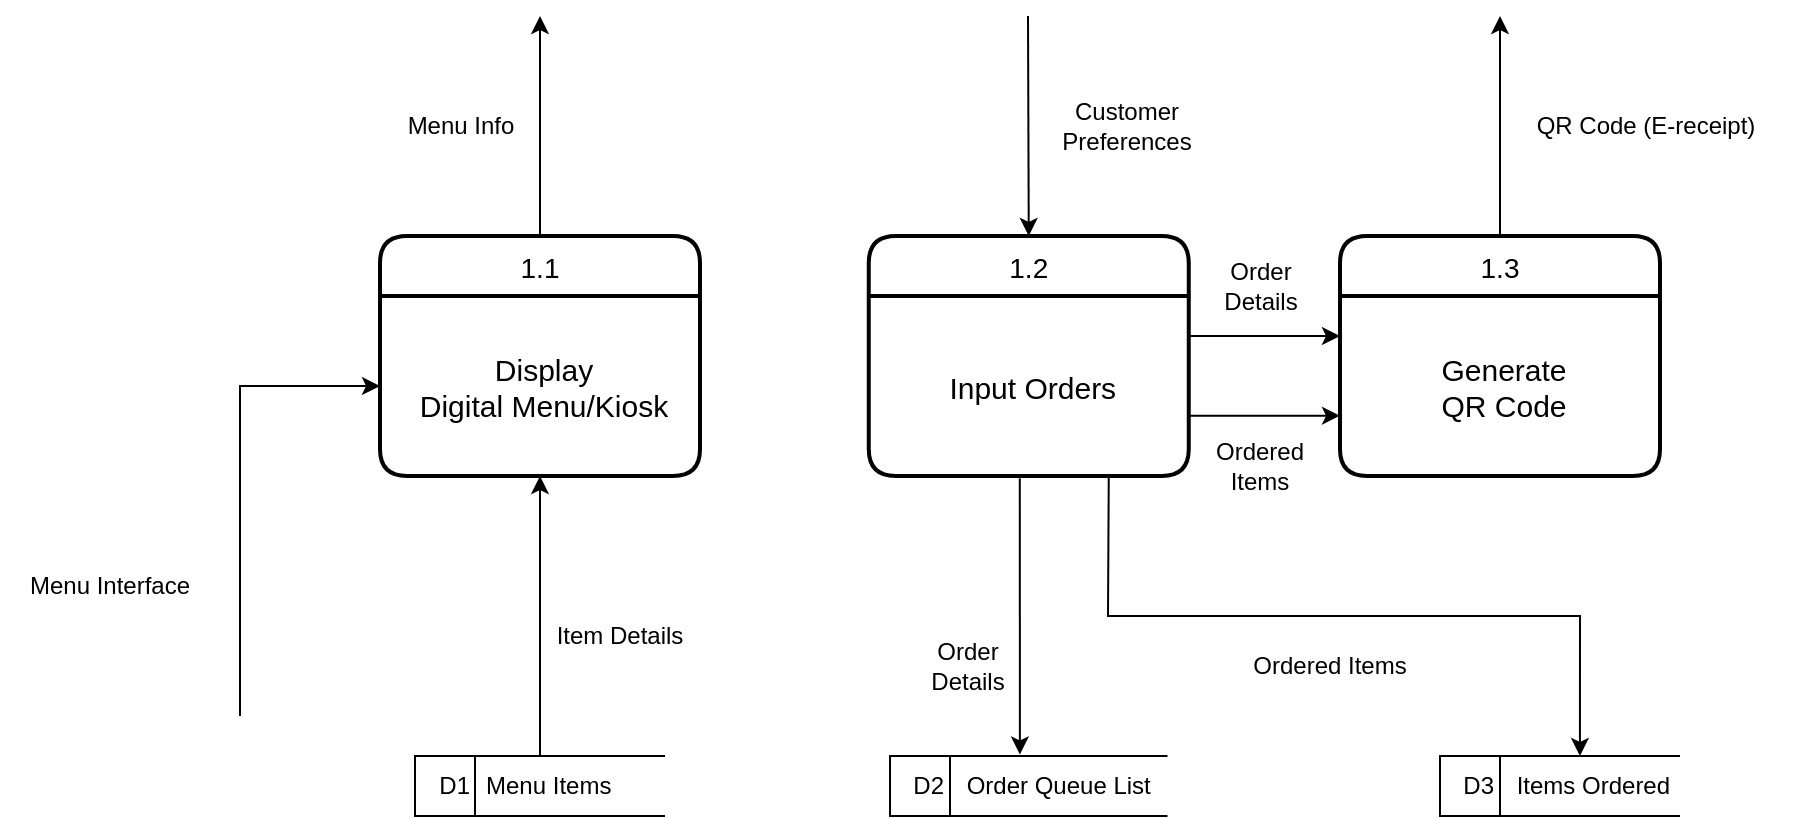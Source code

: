 <mxfile>
    <diagram id="trM6bqEhcSxJG7lDfmsz" name="Page-1">
        <mxGraphModel dx="946" dy="1105" grid="1" gridSize="10" guides="1" tooltips="1" connect="1" arrows="1" fold="1" page="1" pageScale="1" pageWidth="850" pageHeight="1100" math="0" shadow="0">
            <root>
                <mxCell id="0"/>
                <mxCell id="1" parent="0"/>
                <mxCell id="3" value="1.1" style="swimlane;childLayout=stackLayout;horizontal=1;startSize=30;horizontalStack=0;rounded=1;fontSize=14;fontStyle=0;strokeWidth=2;resizeParent=0;resizeLast=1;shadow=0;dashed=0;align=center;" vertex="1" parent="1">
                    <mxGeometry x="230" y="210" width="160" height="120" as="geometry"/>
                </mxCell>
                <mxCell id="4" value="Display&#10;Digital Menu/Kiosk" style="align=center;strokeColor=none;fillColor=none;spacingLeft=4;fontSize=15;verticalAlign=middle;resizable=0;rotatable=0;part=1;" vertex="1" parent="3">
                    <mxGeometry y="30" width="160" height="90" as="geometry"/>
                </mxCell>
                <mxCell id="5" value="1.2" style="swimlane;childLayout=stackLayout;horizontal=1;startSize=30;horizontalStack=0;rounded=1;fontSize=14;fontStyle=0;strokeWidth=2;resizeParent=0;resizeLast=1;shadow=0;dashed=0;align=center;" vertex="1" parent="1">
                    <mxGeometry x="474.38" y="210" width="160" height="120" as="geometry"/>
                </mxCell>
                <mxCell id="6" value="Input Orders" style="align=center;strokeColor=none;fillColor=none;spacingLeft=4;fontSize=15;verticalAlign=middle;resizable=0;rotatable=0;part=1;" vertex="1" parent="5">
                    <mxGeometry y="30" width="160" height="90" as="geometry"/>
                </mxCell>
                <mxCell id="7" value="1.3" style="swimlane;childLayout=stackLayout;horizontal=1;startSize=30;horizontalStack=0;rounded=1;fontSize=14;fontStyle=0;strokeWidth=2;resizeParent=0;resizeLast=1;shadow=0;dashed=0;align=center;" vertex="1" parent="1">
                    <mxGeometry x="710" y="210" width="160" height="120" as="geometry"/>
                </mxCell>
                <mxCell id="8" value="Generate &#10;QR Code" style="align=center;strokeColor=none;fillColor=none;spacingLeft=4;fontSize=15;verticalAlign=middle;resizable=0;rotatable=0;part=1;" vertex="1" parent="7">
                    <mxGeometry y="30" width="160" height="90" as="geometry"/>
                </mxCell>
                <mxCell id="9" style="edgeStyle=none;rounded=0;html=1;exitX=0.998;exitY=0.665;exitDx=0;exitDy=0;entryX=0;entryY=0.665;entryDx=0;entryDy=0;exitPerimeter=0;entryPerimeter=0;" edge="1" parent="1" source="6" target="8">
                    <mxGeometry relative="1" as="geometry"/>
                </mxCell>
                <mxCell id="10" value="Order&lt;br&gt;Details" style="text;html=1;strokeColor=none;fillColor=none;align=center;verticalAlign=middle;whiteSpace=wrap;rounded=0;" vertex="1" parent="1">
                    <mxGeometry x="647.5" y="220" width="45" height="30" as="geometry"/>
                </mxCell>
                <mxCell id="11" style="edgeStyle=none;rounded=0;html=1;exitX=0.998;exitY=0.665;exitDx=0;exitDy=0;entryX=0;entryY=0.665;entryDx=0;entryDy=0;exitPerimeter=0;entryPerimeter=0;" edge="1" parent="1">
                    <mxGeometry relative="1" as="geometry">
                        <mxPoint x="634.06" y="260" as="sourcePoint"/>
                        <mxPoint x="710" y="260" as="targetPoint"/>
                    </mxGeometry>
                </mxCell>
                <mxCell id="12" value="Ordered &lt;br&gt;Items" style="text;html=1;strokeColor=none;fillColor=none;align=center;verticalAlign=middle;whiteSpace=wrap;rounded=0;" vertex="1" parent="1">
                    <mxGeometry x="630" y="310" width="80" height="30" as="geometry"/>
                </mxCell>
                <mxCell id="13" value="" style="endArrow=classic;html=1;rounded=0;entryX=0.5;entryY=0;entryDx=0;entryDy=0;" edge="1" parent="1">
                    <mxGeometry width="50" height="50" relative="1" as="geometry">
                        <mxPoint x="554" y="100" as="sourcePoint"/>
                        <mxPoint x="554.38" y="210" as="targetPoint"/>
                        <Array as="points"/>
                    </mxGeometry>
                </mxCell>
                <mxCell id="14" value="" style="endArrow=classic;html=1;rounded=0;exitX=0.5;exitY=0;exitDx=0;exitDy=0;" edge="1" parent="1">
                    <mxGeometry width="50" height="50" relative="1" as="geometry">
                        <mxPoint x="310" y="210" as="sourcePoint"/>
                        <mxPoint x="310" y="100" as="targetPoint"/>
                        <Array as="points"/>
                    </mxGeometry>
                </mxCell>
                <mxCell id="15" style="edgeStyle=none;rounded=0;jumpStyle=arc;html=1;entryX=0.5;entryY=1;entryDx=0;entryDy=0;exitX=0.5;exitY=0;exitDx=0;exitDy=0;" edge="1" parent="1" source="22">
                    <mxGeometry relative="1" as="geometry">
                        <mxPoint x="310" y="420" as="sourcePoint"/>
                        <mxPoint x="310" y="330" as="targetPoint"/>
                    </mxGeometry>
                </mxCell>
                <mxCell id="16" style="edgeStyle=none;rounded=0;jumpStyle=arc;html=1;exitX=0.5;exitY=0;exitDx=0;exitDy=0;" edge="1" parent="1">
                    <mxGeometry relative="1" as="geometry">
                        <Array as="points"/>
                        <mxPoint x="790" y="210" as="sourcePoint"/>
                        <mxPoint x="790" y="100" as="targetPoint"/>
                    </mxGeometry>
                </mxCell>
                <mxCell id="17" style="edgeStyle=none;html=1;exitX=0.472;exitY=1.013;exitDx=0;exitDy=0;exitPerimeter=0;entryX=0.468;entryY=-0.025;entryDx=0;entryDy=0;entryPerimeter=0;" edge="1" parent="1" target="23">
                    <mxGeometry relative="1" as="geometry">
                        <mxPoint x="550" y="460" as="targetPoint"/>
                        <mxPoint x="549.9" y="331.17" as="sourcePoint"/>
                    </mxGeometry>
                </mxCell>
                <mxCell id="18" style="edgeStyle=none;rounded=0;html=1;exitX=0.75;exitY=1;exitDx=0;exitDy=0;entryX=0.583;entryY=0;entryDx=0;entryDy=0;entryPerimeter=0;" edge="1" parent="1" target="24">
                    <mxGeometry relative="1" as="geometry">
                        <Array as="points">
                            <mxPoint x="594" y="330"/>
                            <mxPoint x="594" y="400"/>
                            <mxPoint x="830" y="400"/>
                        </Array>
                        <mxPoint x="594.38" y="330" as="sourcePoint"/>
                        <mxPoint x="830" y="440" as="targetPoint"/>
                    </mxGeometry>
                </mxCell>
                <mxCell id="19" style="edgeStyle=none;rounded=0;jumpStyle=arc;html=1;entryX=0;entryY=0.5;entryDx=0;entryDy=0;" edge="1" parent="1">
                    <mxGeometry relative="1" as="geometry">
                        <mxPoint x="230" y="285" as="targetPoint"/>
                        <Array as="points">
                            <mxPoint x="160" y="285"/>
                        </Array>
                        <mxPoint x="160" y="450" as="sourcePoint"/>
                    </mxGeometry>
                </mxCell>
                <mxCell id="20" value="Menu Interface" style="text;html=1;strokeColor=none;fillColor=none;align=center;verticalAlign=middle;whiteSpace=wrap;rounded=0;" vertex="1" parent="1">
                    <mxGeometry x="40" y="370" width="110" height="30" as="geometry"/>
                </mxCell>
                <mxCell id="21" value="Menu Info" style="text;html=1;align=center;verticalAlign=middle;resizable=0;points=[];autosize=1;strokeColor=none;fillColor=none;" vertex="1" parent="1">
                    <mxGeometry x="230" y="140" width="80" height="30" as="geometry"/>
                </mxCell>
                <mxCell id="22" value="&lt;span style=&quot;white-space: pre;&quot;&gt;&amp;nbsp; D1&lt;span style=&quot;white-space: pre;&quot;&gt;&#9;&lt;/span&gt; Menu Items&#9;&lt;/span&gt;&amp;nbsp;" style="html=1;dashed=0;whitespace=wrap;shape=mxgraph.dfd.dataStoreID;align=left;spacingLeft=3;points=[[0,0],[0.5,0],[1,0],[0,0.5],[1,0.5],[0,1],[0.5,1],[1,1]];" vertex="1" parent="1">
                    <mxGeometry x="247.5" y="470" width="125" height="30" as="geometry"/>
                </mxCell>
                <mxCell id="23" value="&lt;span style=&quot;white-space: pre;&quot;&gt;&amp;nbsp; D2&lt;span style=&quot;white-space: pre;&quot;&gt;&#9;&lt;/span&gt;  Order Queue List&lt;/span&gt;" style="html=1;dashed=0;whitespace=wrap;shape=mxgraph.dfd.dataStoreID;align=left;spacingLeft=3;points=[[0,0],[0.5,0],[1,0],[0,0.5],[1,0.5],[0,1],[0.5,1],[1,1]];" vertex="1" parent="1">
                    <mxGeometry x="485.01" y="470" width="138.75" height="30" as="geometry"/>
                </mxCell>
                <mxCell id="24" value="&lt;span style=&quot;white-space: pre;&quot;&gt;&amp;nbsp; D3&lt;span style=&quot;white-space: pre;&quot;&gt;&#9;&lt;/span&gt;  Items Ordered&lt;/span&gt;" style="html=1;dashed=0;whitespace=wrap;shape=mxgraph.dfd.dataStoreID;align=left;spacingLeft=3;points=[[0,0],[0.5,0],[1,0],[0,0.5],[1,0.5],[0,1],[0.5,1],[1,1]];" vertex="1" parent="1">
                    <mxGeometry x="760" y="470" width="120" height="30" as="geometry"/>
                </mxCell>
                <mxCell id="25" value="Customer&lt;br&gt;Preferences" style="text;html=1;align=center;verticalAlign=middle;resizable=0;points=[];autosize=1;strokeColor=none;fillColor=none;" vertex="1" parent="1">
                    <mxGeometry x="557.5" y="135" width="90" height="40" as="geometry"/>
                </mxCell>
                <mxCell id="26" value="QR Code (E-receipt)" style="text;html=1;strokeColor=none;fillColor=none;align=center;verticalAlign=middle;whiteSpace=wrap;rounded=0;" vertex="1" parent="1">
                    <mxGeometry x="780" y="140" width="165.63" height="30" as="geometry"/>
                </mxCell>
                <mxCell id="27" value="Order Details" style="text;html=1;strokeColor=none;fillColor=none;align=center;verticalAlign=middle;whiteSpace=wrap;rounded=0;" vertex="1" parent="1">
                    <mxGeometry x="495.63" y="410" width="55.62" height="30" as="geometry"/>
                </mxCell>
                <mxCell id="28" value="Item Details" style="text;html=1;strokeColor=none;fillColor=none;align=center;verticalAlign=middle;whiteSpace=wrap;rounded=0;" vertex="1" parent="1">
                    <mxGeometry x="305" y="380" width="90" height="60" as="geometry"/>
                </mxCell>
                <mxCell id="29" value="Ordered Items" style="text;html=1;strokeColor=none;fillColor=none;align=center;verticalAlign=middle;whiteSpace=wrap;rounded=0;" vertex="1" parent="1">
                    <mxGeometry x="665" y="410" width="80" height="30" as="geometry"/>
                </mxCell>
            </root>
        </mxGraphModel>
    </diagram>
</mxfile>